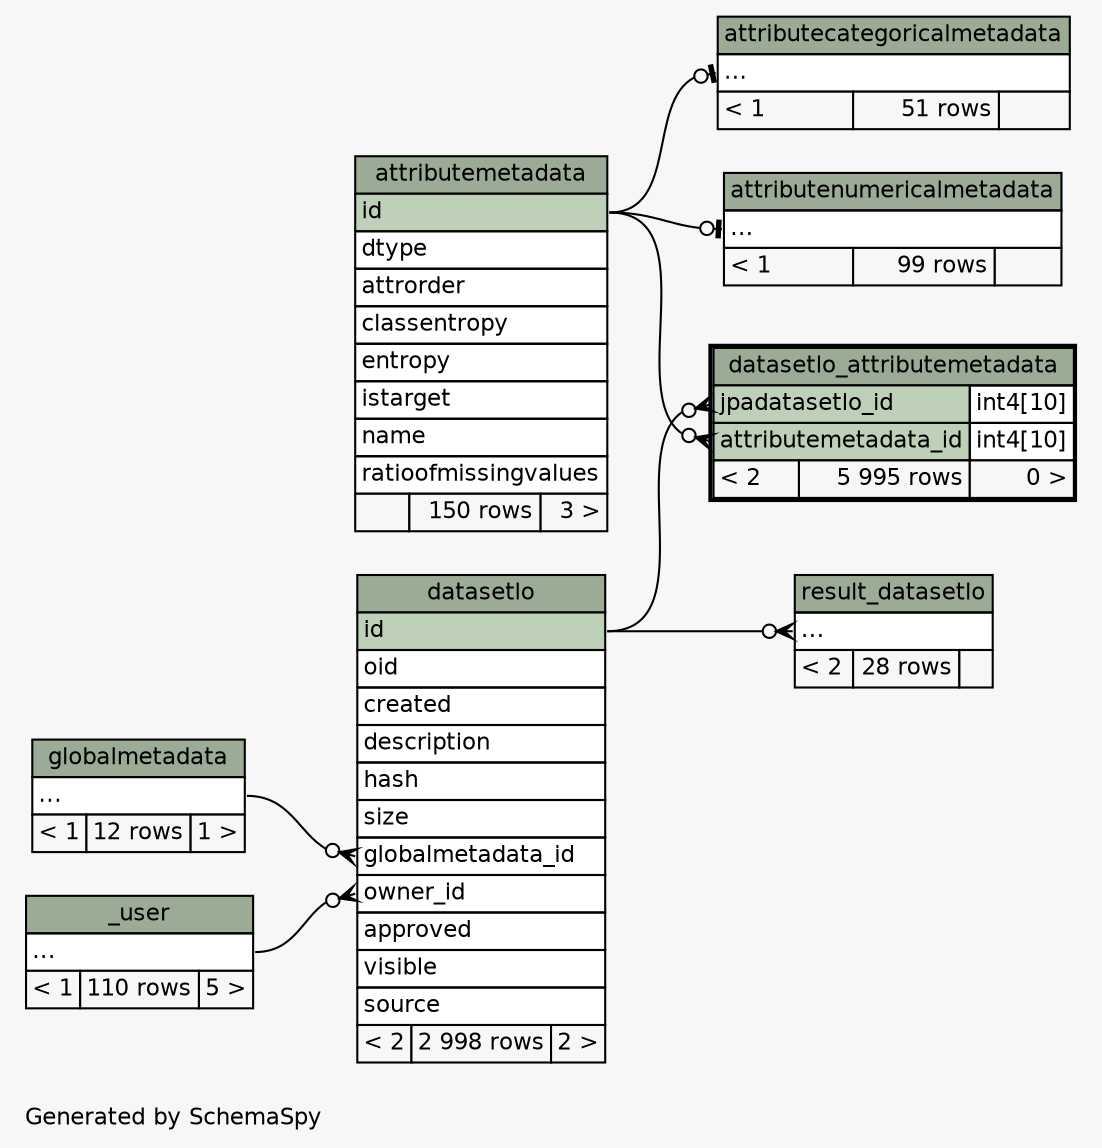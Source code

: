 // dot 2.38.0 on Mac OS X 10.9.4
// SchemaSpy rev 590
digraph "twoDegreesRelationshipsDiagram" {
  graph [
    rankdir="RL"
    bgcolor="#f7f7f7"
    label="\nGenerated by SchemaSpy"
    labeljust="l"
    nodesep="0.18"
    ranksep="0.46"
    fontname="Helvetica"
    fontsize="11"
  ];
  node [
    fontname="Helvetica"
    fontsize="11"
    shape="plaintext"
  ];
  edge [
    arrowsize="0.8"
  ];
  "attributecategoricalmetadata":"elipses":w -> "attributemetadata":"id":e [arrowhead=none dir=back arrowtail=teeodot];
  "attributenumericalmetadata":"elipses":w -> "attributemetadata":"id":e [arrowhead=none dir=back arrowtail=teeodot];
  "datasetlo":"globalmetadata_id":w -> "globalmetadata":"elipses":e [arrowhead=none dir=back arrowtail=crowodot];
  "datasetlo":"owner_id":w -> "_user":"elipses":e [arrowhead=none dir=back arrowtail=crowodot];
  "datasetlo_attributemetadata":"attributemetadata_id":w -> "attributemetadata":"id":e [arrowhead=none dir=back arrowtail=crowodot];
  "datasetlo_attributemetadata":"jpadatasetlo_id":w -> "datasetlo":"id":e [arrowhead=none dir=back arrowtail=crowodot];
  "result_datasetlo":"elipses":w -> "datasetlo":"id":e [arrowhead=none dir=back arrowtail=crowodot];
  "_user" [
    label=<
    <TABLE BORDER="0" CELLBORDER="1" CELLSPACING="0" BGCOLOR="#ffffff">
      <TR><TD COLSPAN="3" BGCOLOR="#9bab96" ALIGN="CENTER">_user</TD></TR>
      <TR><TD PORT="elipses" COLSPAN="3" ALIGN="LEFT">...</TD></TR>
      <TR><TD ALIGN="LEFT" BGCOLOR="#f7f7f7">&lt; 1</TD><TD ALIGN="RIGHT" BGCOLOR="#f7f7f7">110 rows</TD><TD ALIGN="RIGHT" BGCOLOR="#f7f7f7">5 &gt;</TD></TR>
    </TABLE>>
    URL="_user.html"
    tooltip="_user"
  ];
  "attributecategoricalmetadata" [
    label=<
    <TABLE BORDER="0" CELLBORDER="1" CELLSPACING="0" BGCOLOR="#ffffff">
      <TR><TD COLSPAN="3" BGCOLOR="#9bab96" ALIGN="CENTER">attributecategoricalmetadata</TD></TR>
      <TR><TD PORT="elipses" COLSPAN="3" ALIGN="LEFT">...</TD></TR>
      <TR><TD ALIGN="LEFT" BGCOLOR="#f7f7f7">&lt; 1</TD><TD ALIGN="RIGHT" BGCOLOR="#f7f7f7">51 rows</TD><TD ALIGN="RIGHT" BGCOLOR="#f7f7f7">  </TD></TR>
    </TABLE>>
    URL="attributecategoricalmetadata.html"
    tooltip="attributecategoricalmetadata"
  ];
  "attributemetadata" [
    label=<
    <TABLE BORDER="0" CELLBORDER="1" CELLSPACING="0" BGCOLOR="#ffffff">
      <TR><TD COLSPAN="3" BGCOLOR="#9bab96" ALIGN="CENTER">attributemetadata</TD></TR>
      <TR><TD PORT="id" COLSPAN="3" BGCOLOR="#bed1b8" ALIGN="LEFT">id</TD></TR>
      <TR><TD PORT="dtype" COLSPAN="3" ALIGN="LEFT">dtype</TD></TR>
      <TR><TD PORT="attrorder" COLSPAN="3" ALIGN="LEFT">attrorder</TD></TR>
      <TR><TD PORT="classentropy" COLSPAN="3" ALIGN="LEFT">classentropy</TD></TR>
      <TR><TD PORT="entropy" COLSPAN="3" ALIGN="LEFT">entropy</TD></TR>
      <TR><TD PORT="istarget" COLSPAN="3" ALIGN="LEFT">istarget</TD></TR>
      <TR><TD PORT="name" COLSPAN="3" ALIGN="LEFT">name</TD></TR>
      <TR><TD PORT="ratioofmissingvalues" COLSPAN="3" ALIGN="LEFT">ratioofmissingvalues</TD></TR>
      <TR><TD ALIGN="LEFT" BGCOLOR="#f7f7f7">  </TD><TD ALIGN="RIGHT" BGCOLOR="#f7f7f7">150 rows</TD><TD ALIGN="RIGHT" BGCOLOR="#f7f7f7">3 &gt;</TD></TR>
    </TABLE>>
    URL="attributemetadata.html"
    tooltip="attributemetadata"
  ];
  "attributenumericalmetadata" [
    label=<
    <TABLE BORDER="0" CELLBORDER="1" CELLSPACING="0" BGCOLOR="#ffffff">
      <TR><TD COLSPAN="3" BGCOLOR="#9bab96" ALIGN="CENTER">attributenumericalmetadata</TD></TR>
      <TR><TD PORT="elipses" COLSPAN="3" ALIGN="LEFT">...</TD></TR>
      <TR><TD ALIGN="LEFT" BGCOLOR="#f7f7f7">&lt; 1</TD><TD ALIGN="RIGHT" BGCOLOR="#f7f7f7">99 rows</TD><TD ALIGN="RIGHT" BGCOLOR="#f7f7f7">  </TD></TR>
    </TABLE>>
    URL="attributenumericalmetadata.html"
    tooltip="attributenumericalmetadata"
  ];
  "datasetlo" [
    label=<
    <TABLE BORDER="0" CELLBORDER="1" CELLSPACING="0" BGCOLOR="#ffffff">
      <TR><TD COLSPAN="3" BGCOLOR="#9bab96" ALIGN="CENTER">datasetlo</TD></TR>
      <TR><TD PORT="id" COLSPAN="3" BGCOLOR="#bed1b8" ALIGN="LEFT">id</TD></TR>
      <TR><TD PORT="oid" COLSPAN="3" ALIGN="LEFT">oid</TD></TR>
      <TR><TD PORT="created" COLSPAN="3" ALIGN="LEFT">created</TD></TR>
      <TR><TD PORT="description" COLSPAN="3" ALIGN="LEFT">description</TD></TR>
      <TR><TD PORT="hash" COLSPAN="3" ALIGN="LEFT">hash</TD></TR>
      <TR><TD PORT="size" COLSPAN="3" ALIGN="LEFT">size</TD></TR>
      <TR><TD PORT="globalmetadata_id" COLSPAN="3" ALIGN="LEFT">globalmetadata_id</TD></TR>
      <TR><TD PORT="owner_id" COLSPAN="3" ALIGN="LEFT">owner_id</TD></TR>
      <TR><TD PORT="approved" COLSPAN="3" ALIGN="LEFT">approved</TD></TR>
      <TR><TD PORT="visible" COLSPAN="3" ALIGN="LEFT">visible</TD></TR>
      <TR><TD PORT="source" COLSPAN="3" ALIGN="LEFT">source</TD></TR>
      <TR><TD ALIGN="LEFT" BGCOLOR="#f7f7f7">&lt; 2</TD><TD ALIGN="RIGHT" BGCOLOR="#f7f7f7">2 998 rows</TD><TD ALIGN="RIGHT" BGCOLOR="#f7f7f7">2 &gt;</TD></TR>
    </TABLE>>
    URL="datasetlo.html"
    tooltip="datasetlo"
  ];
  "datasetlo_attributemetadata" [
    label=<
    <TABLE BORDER="2" CELLBORDER="1" CELLSPACING="0" BGCOLOR="#ffffff">
      <TR><TD COLSPAN="3" BGCOLOR="#9bab96" ALIGN="CENTER">datasetlo_attributemetadata</TD></TR>
      <TR><TD PORT="jpadatasetlo_id" COLSPAN="2" BGCOLOR="#bed1b8" ALIGN="LEFT">jpadatasetlo_id</TD><TD PORT="jpadatasetlo_id.type" ALIGN="LEFT">int4[10]</TD></TR>
      <TR><TD PORT="attributemetadata_id" COLSPAN="2" BGCOLOR="#bed1b8" ALIGN="LEFT">attributemetadata_id</TD><TD PORT="attributemetadata_id.type" ALIGN="LEFT">int4[10]</TD></TR>
      <TR><TD ALIGN="LEFT" BGCOLOR="#f7f7f7">&lt; 2</TD><TD ALIGN="RIGHT" BGCOLOR="#f7f7f7">5 995 rows</TD><TD ALIGN="RIGHT" BGCOLOR="#f7f7f7">0 &gt;</TD></TR>
    </TABLE>>
    URL="datasetlo_attributemetadata.html"
    tooltip="datasetlo_attributemetadata"
  ];
  "globalmetadata" [
    label=<
    <TABLE BORDER="0" CELLBORDER="1" CELLSPACING="0" BGCOLOR="#ffffff">
      <TR><TD COLSPAN="3" BGCOLOR="#9bab96" ALIGN="CENTER">globalmetadata</TD></TR>
      <TR><TD PORT="elipses" COLSPAN="3" ALIGN="LEFT">...</TD></TR>
      <TR><TD ALIGN="LEFT" BGCOLOR="#f7f7f7">&lt; 1</TD><TD ALIGN="RIGHT" BGCOLOR="#f7f7f7">12 rows</TD><TD ALIGN="RIGHT" BGCOLOR="#f7f7f7">1 &gt;</TD></TR>
    </TABLE>>
    URL="globalmetadata.html"
    tooltip="globalmetadata"
  ];
  "result_datasetlo" [
    label=<
    <TABLE BORDER="0" CELLBORDER="1" CELLSPACING="0" BGCOLOR="#ffffff">
      <TR><TD COLSPAN="3" BGCOLOR="#9bab96" ALIGN="CENTER">result_datasetlo</TD></TR>
      <TR><TD PORT="elipses" COLSPAN="3" ALIGN="LEFT">...</TD></TR>
      <TR><TD ALIGN="LEFT" BGCOLOR="#f7f7f7">&lt; 2</TD><TD ALIGN="RIGHT" BGCOLOR="#f7f7f7">28 rows</TD><TD ALIGN="RIGHT" BGCOLOR="#f7f7f7">  </TD></TR>
    </TABLE>>
    URL="result_datasetlo.html"
    tooltip="result_datasetlo"
  ];
}
